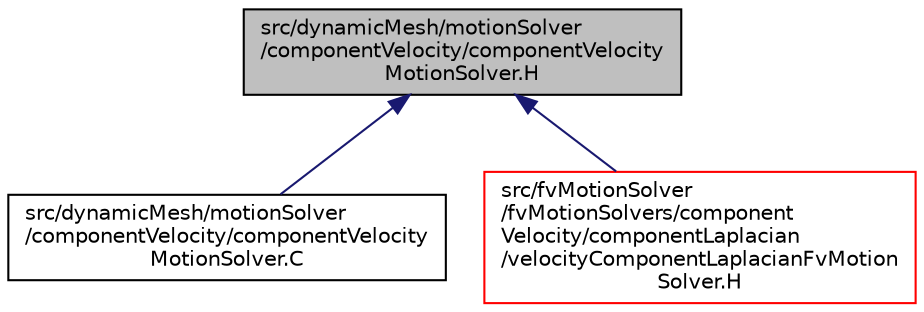 digraph "src/dynamicMesh/motionSolver/componentVelocity/componentVelocityMotionSolver.H"
{
  bgcolor="transparent";
  edge [fontname="Helvetica",fontsize="10",labelfontname="Helvetica",labelfontsize="10"];
  node [fontname="Helvetica",fontsize="10",shape=record];
  Node1 [label="src/dynamicMesh/motionSolver\l/componentVelocity/componentVelocity\lMotionSolver.H",height=0.2,width=0.4,color="black", fillcolor="grey75", style="filled", fontcolor="black"];
  Node1 -> Node2 [dir="back",color="midnightblue",fontsize="10",style="solid",fontname="Helvetica"];
  Node2 [label="src/dynamicMesh/motionSolver\l/componentVelocity/componentVelocity\lMotionSolver.C",height=0.2,width=0.4,color="black",URL="$a04988.html"];
  Node1 -> Node3 [dir="back",color="midnightblue",fontsize="10",style="solid",fontname="Helvetica"];
  Node3 [label="src/fvMotionSolver\l/fvMotionSolvers/component\lVelocity/componentLaplacian\l/velocityComponentLaplacianFvMotion\lSolver.H",height=0.2,width=0.4,color="red",URL="$a06349.html"];
}
